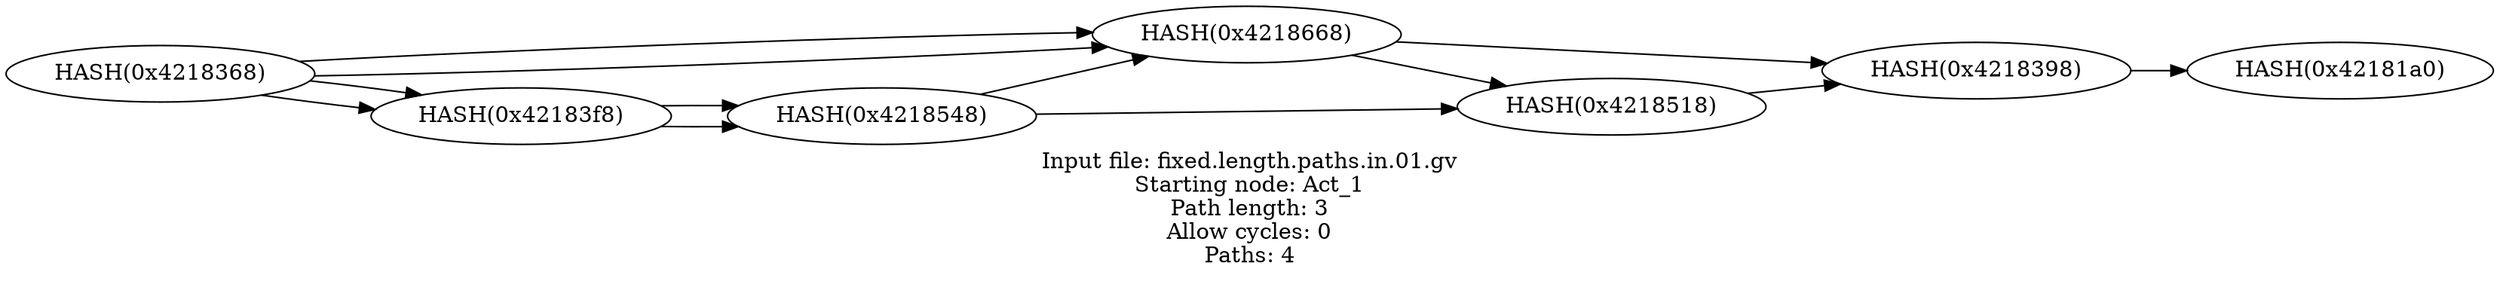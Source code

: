 digraph fixed_length_paths
{
	label = "Input file: fixed.length.paths.in.01.gv\nStarting node: Act_1\nPath length: 3\nAllow cycles: 0\nPaths: 4" rankdir = LR

	"Act_1" [label = "HASH(0x41d00a0)"]
	"Act_23" [label = "HASH(0x4217f18)"]
	"Act_25" [label = "HASH(0x4217fc0)"]
	"Act_3" [label = "HASH(0x42181a0)"]
	"Act_1" [label = "HASH(0x41e3808)"]
	"Act_23" [label = "HASH(0x42187a0)"]
	"Act_24" [label = "HASH(0x4218278)"]
	"Act_25" [label = "HASH(0x4218398)"]
	"Act_1" [label = "HASH(0x42180b0)"]
	"Act_21" [label = "HASH(0x4218338)"]
	"Act_22" [label = "HASH(0x42185d8)"]
	"Act_24" [label = "HASH(0x4218518)"]
	"Act_1" [label = "HASH(0x4218368)"]
	"Act_21" [label = "HASH(0x42183f8)"]
	"Act_22" [label = "HASH(0x4218548)"]
	"Act_23" [label = "HASH(0x4218668)"]

	"Act_1"  ->  "Act_23"  ->  "Act_25"  ->  "Act_3"
	"Act_1"  ->  "Act_23"  ->  "Act_24"  ->  "Act_25"
	"Act_1"  ->  "Act_21"  ->  "Act_22"  ->  "Act_24"
	"Act_1"  ->  "Act_21"  ->  "Act_22"  ->  "Act_23"
}
